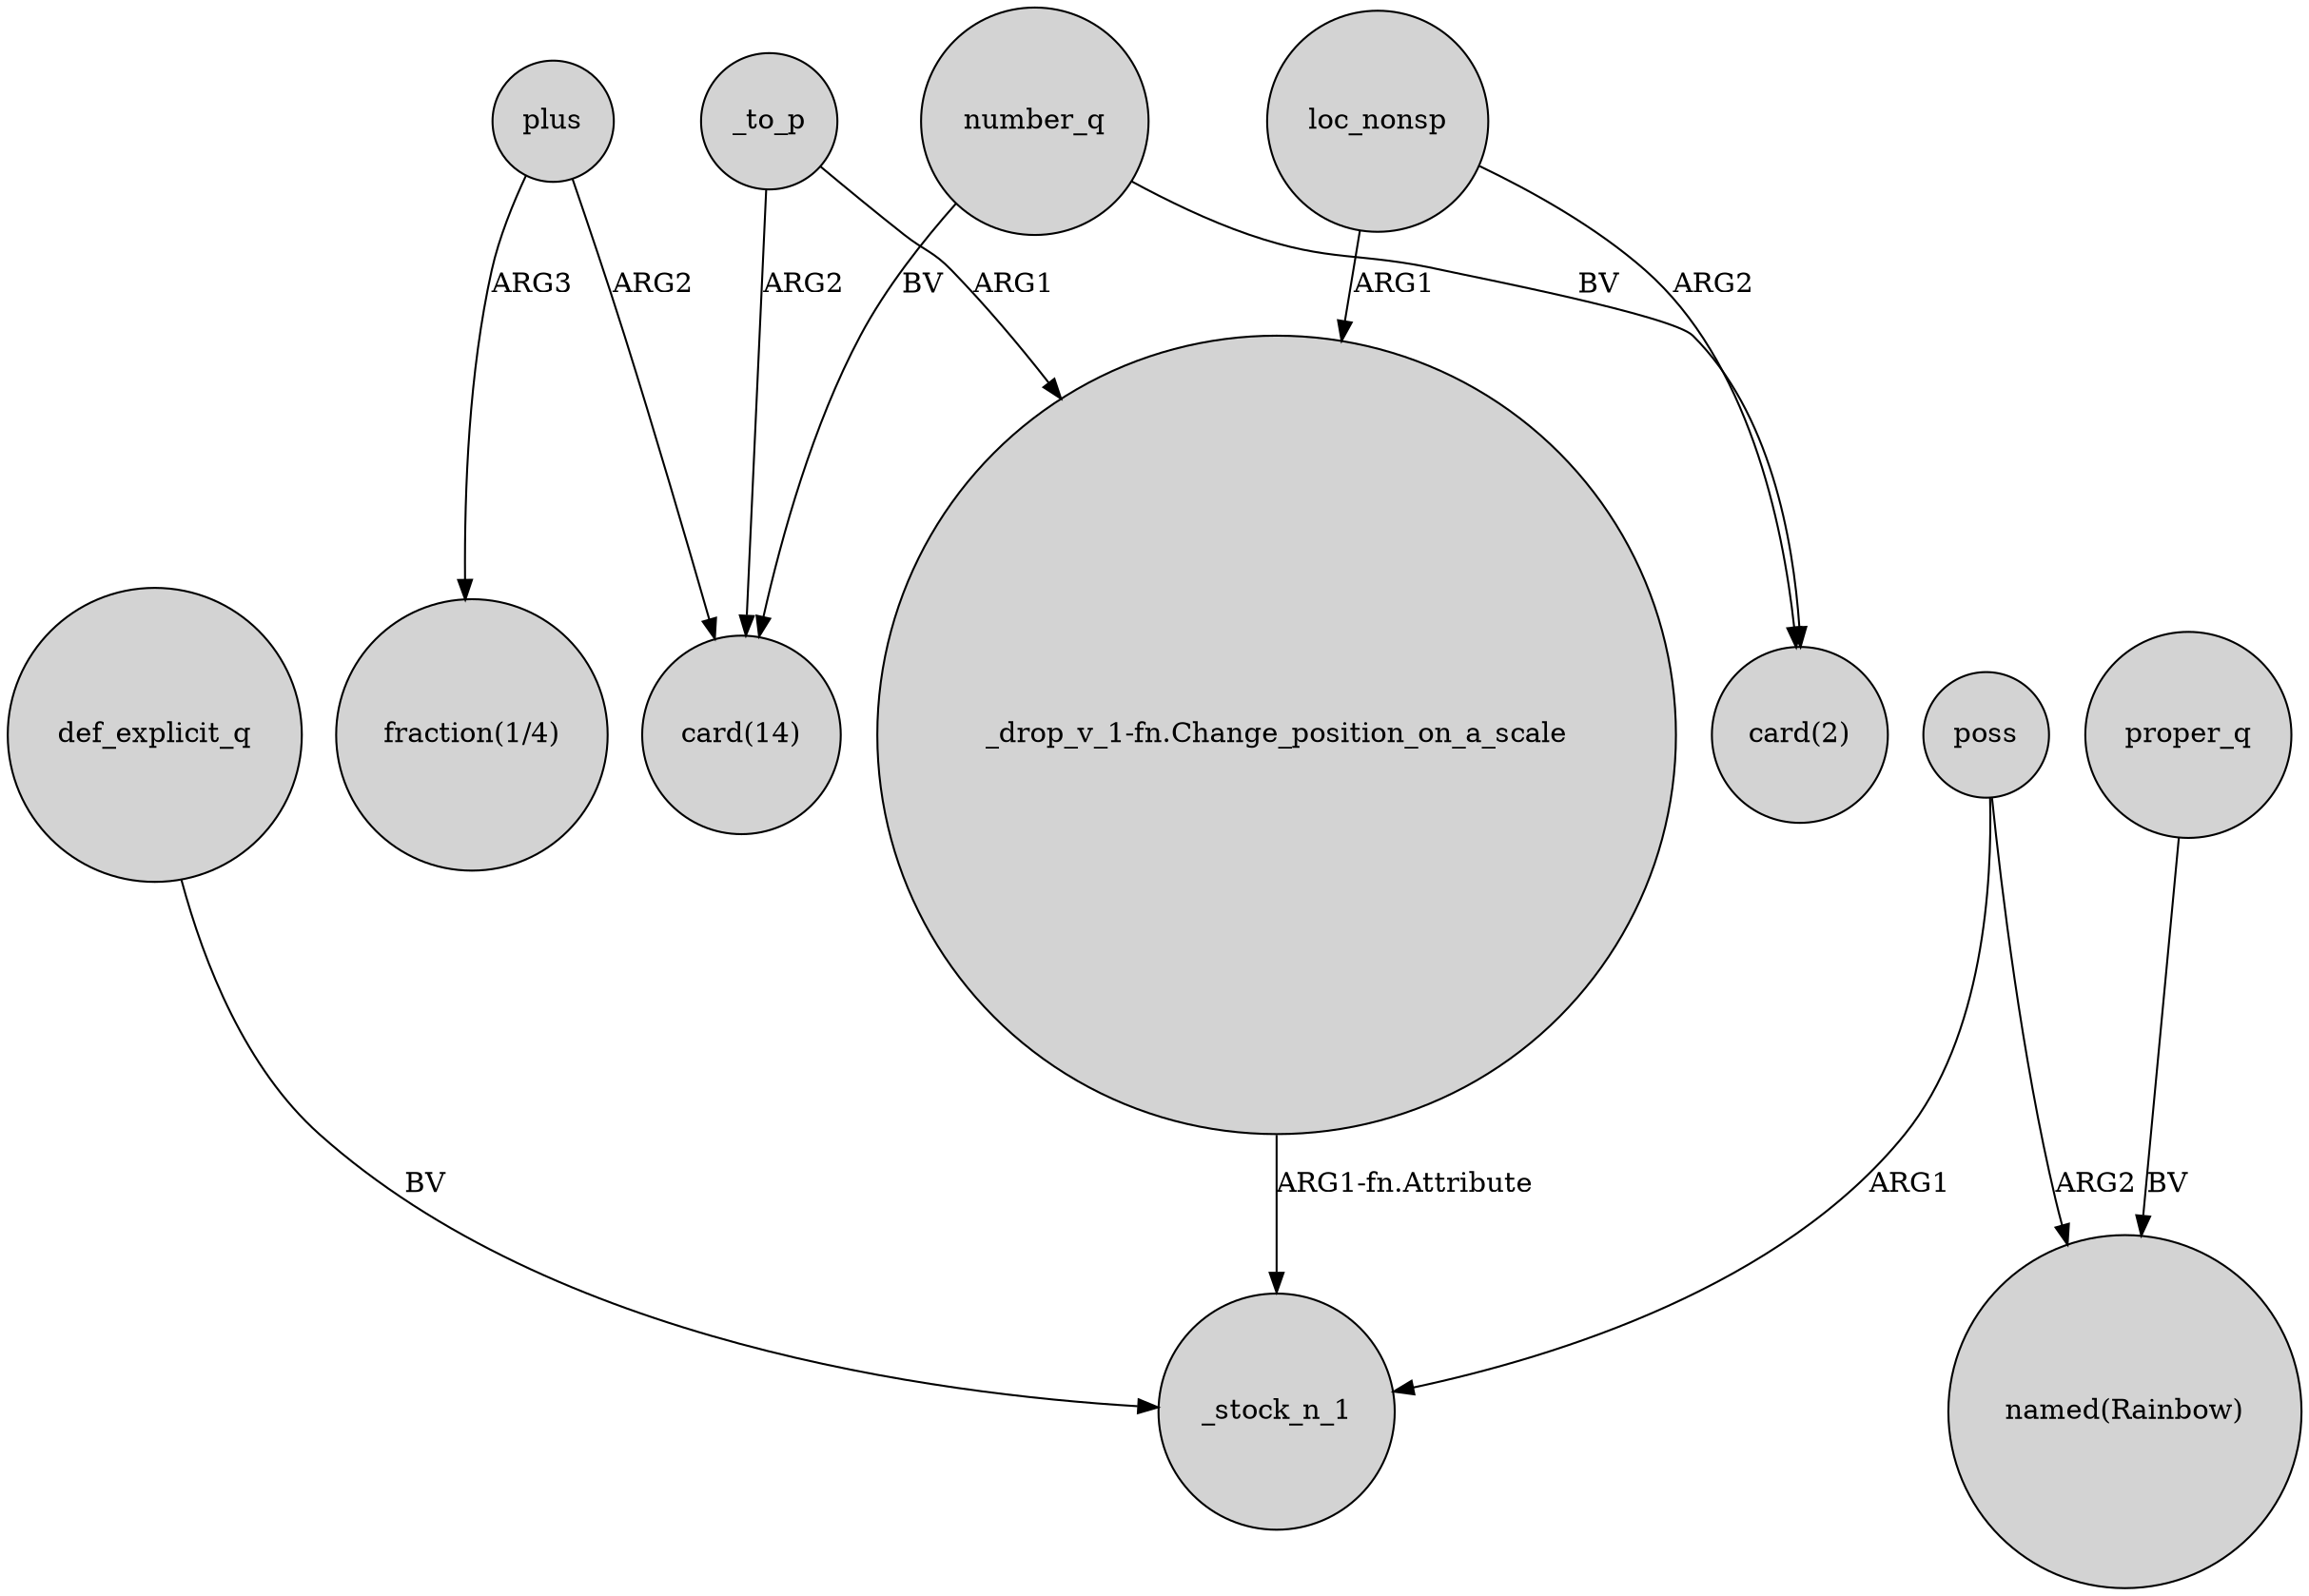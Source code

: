 digraph {
	node [shape=circle style=filled]
	def_explicit_q -> _stock_n_1 [label=BV]
	_to_p -> "_drop_v_1-fn.Change_position_on_a_scale" [label=ARG1]
	plus -> "fraction(1/4)" [label=ARG3]
	number_q -> "card(2)" [label=BV]
	loc_nonsp -> "card(2)" [label=ARG2]
	proper_q -> "named(Rainbow)" [label=BV]
	"_drop_v_1-fn.Change_position_on_a_scale" -> _stock_n_1 [label="ARG1-fn.Attribute"]
	poss -> _stock_n_1 [label=ARG1]
	poss -> "named(Rainbow)" [label=ARG2]
	plus -> "card(14)" [label=ARG2]
	_to_p -> "card(14)" [label=ARG2]
	loc_nonsp -> "_drop_v_1-fn.Change_position_on_a_scale" [label=ARG1]
	number_q -> "card(14)" [label=BV]
}

